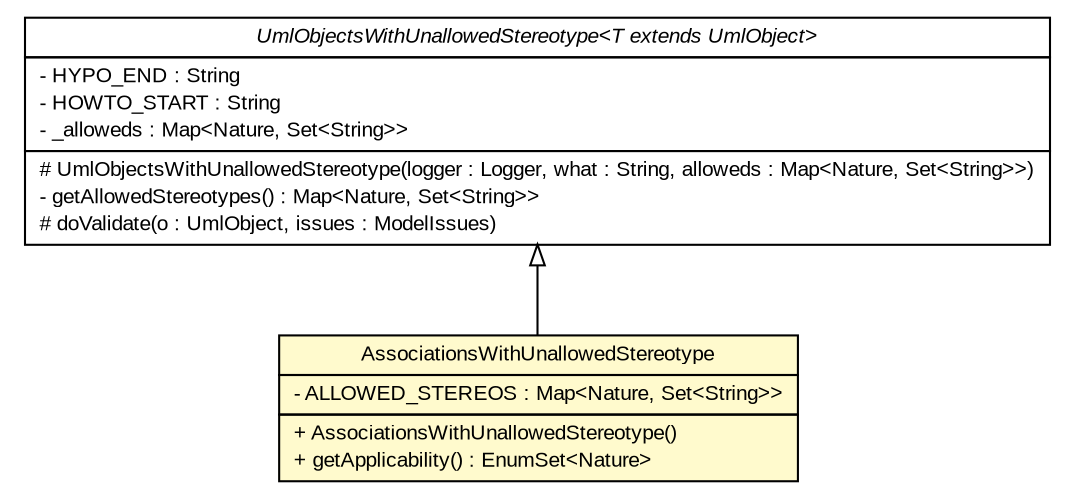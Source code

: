 #!/usr/local/bin/dot
#
# Class diagram 
# Generated by UMLGraph version R5_6_6-6-g3bdff0 (http://www.umlgraph.org/)
#

digraph G {
	edge [fontname="arial",fontsize=10,labelfontname="arial",labelfontsize=10];
	node [fontname="arial",fontsize=10,shape=plaintext];
	nodesep=0.25;
	ranksep=0.5;
	// org.tanjakostic.jcleancim.validation.AssociationValidator.AssociationsWithUnallowedStereotype
	c30976 [label=<<table title="org.tanjakostic.jcleancim.validation.AssociationValidator.AssociationsWithUnallowedStereotype" border="0" cellborder="1" cellspacing="0" cellpadding="2" port="p" bgcolor="lemonChiffon" href="./AssociationValidator.AssociationsWithUnallowedStereotype.html">
		<tr><td><table border="0" cellspacing="0" cellpadding="1">
<tr><td align="center" balign="center"> AssociationsWithUnallowedStereotype </td></tr>
		</table></td></tr>
		<tr><td><table border="0" cellspacing="0" cellpadding="1">
<tr><td align="left" balign="left"> - ALLOWED_STEREOS : Map&lt;Nature, Set&lt;String&gt;&gt; </td></tr>
		</table></td></tr>
		<tr><td><table border="0" cellspacing="0" cellpadding="1">
<tr><td align="left" balign="left"> + AssociationsWithUnallowedStereotype() </td></tr>
<tr><td align="left" balign="left"> + getApplicability() : EnumSet&lt;Nature&gt; </td></tr>
		</table></td></tr>
		</table>>, URL="./AssociationValidator.AssociationsWithUnallowedStereotype.html", fontname="arial", fontcolor="black", fontsize=10.0];
	// org.tanjakostic.jcleancim.validation.AbstractRule.UmlObjectsWithUnallowedStereotype<T extends org.tanjakostic.jcleancim.model.UmlObject>
	c30995 [label=<<table title="org.tanjakostic.jcleancim.validation.AbstractRule.UmlObjectsWithUnallowedStereotype" border="0" cellborder="1" cellspacing="0" cellpadding="2" port="p" href="./AbstractRule.UmlObjectsWithUnallowedStereotype.html">
		<tr><td><table border="0" cellspacing="0" cellpadding="1">
<tr><td align="center" balign="center"><font face="Arial Italic"> UmlObjectsWithUnallowedStereotype&lt;T extends UmlObject&gt; </font></td></tr>
		</table></td></tr>
		<tr><td><table border="0" cellspacing="0" cellpadding="1">
<tr><td align="left" balign="left"> - HYPO_END : String </td></tr>
<tr><td align="left" balign="left"> - HOWTO_START : String </td></tr>
<tr><td align="left" balign="left"> - _alloweds : Map&lt;Nature, Set&lt;String&gt;&gt; </td></tr>
		</table></td></tr>
		<tr><td><table border="0" cellspacing="0" cellpadding="1">
<tr><td align="left" balign="left"> # UmlObjectsWithUnallowedStereotype(logger : Logger, what : String, alloweds : Map&lt;Nature, Set&lt;String&gt;&gt;) </td></tr>
<tr><td align="left" balign="left"> - getAllowedStereotypes() : Map&lt;Nature, Set&lt;String&gt;&gt; </td></tr>
<tr><td align="left" balign="left"> # doValidate(o : UmlObject, issues : ModelIssues) </td></tr>
		</table></td></tr>
		</table>>, URL="./AbstractRule.UmlObjectsWithUnallowedStereotype.html", fontname="arial", fontcolor="black", fontsize=10.0];
	//org.tanjakostic.jcleancim.validation.AssociationValidator.AssociationsWithUnallowedStereotype extends org.tanjakostic.jcleancim.validation.AbstractRule.UmlObjectsWithUnallowedStereotype<org.tanjakostic.jcleancim.model.UmlAssociation>
	c30995:p -> c30976:p [dir=back,arrowtail=empty];
}

